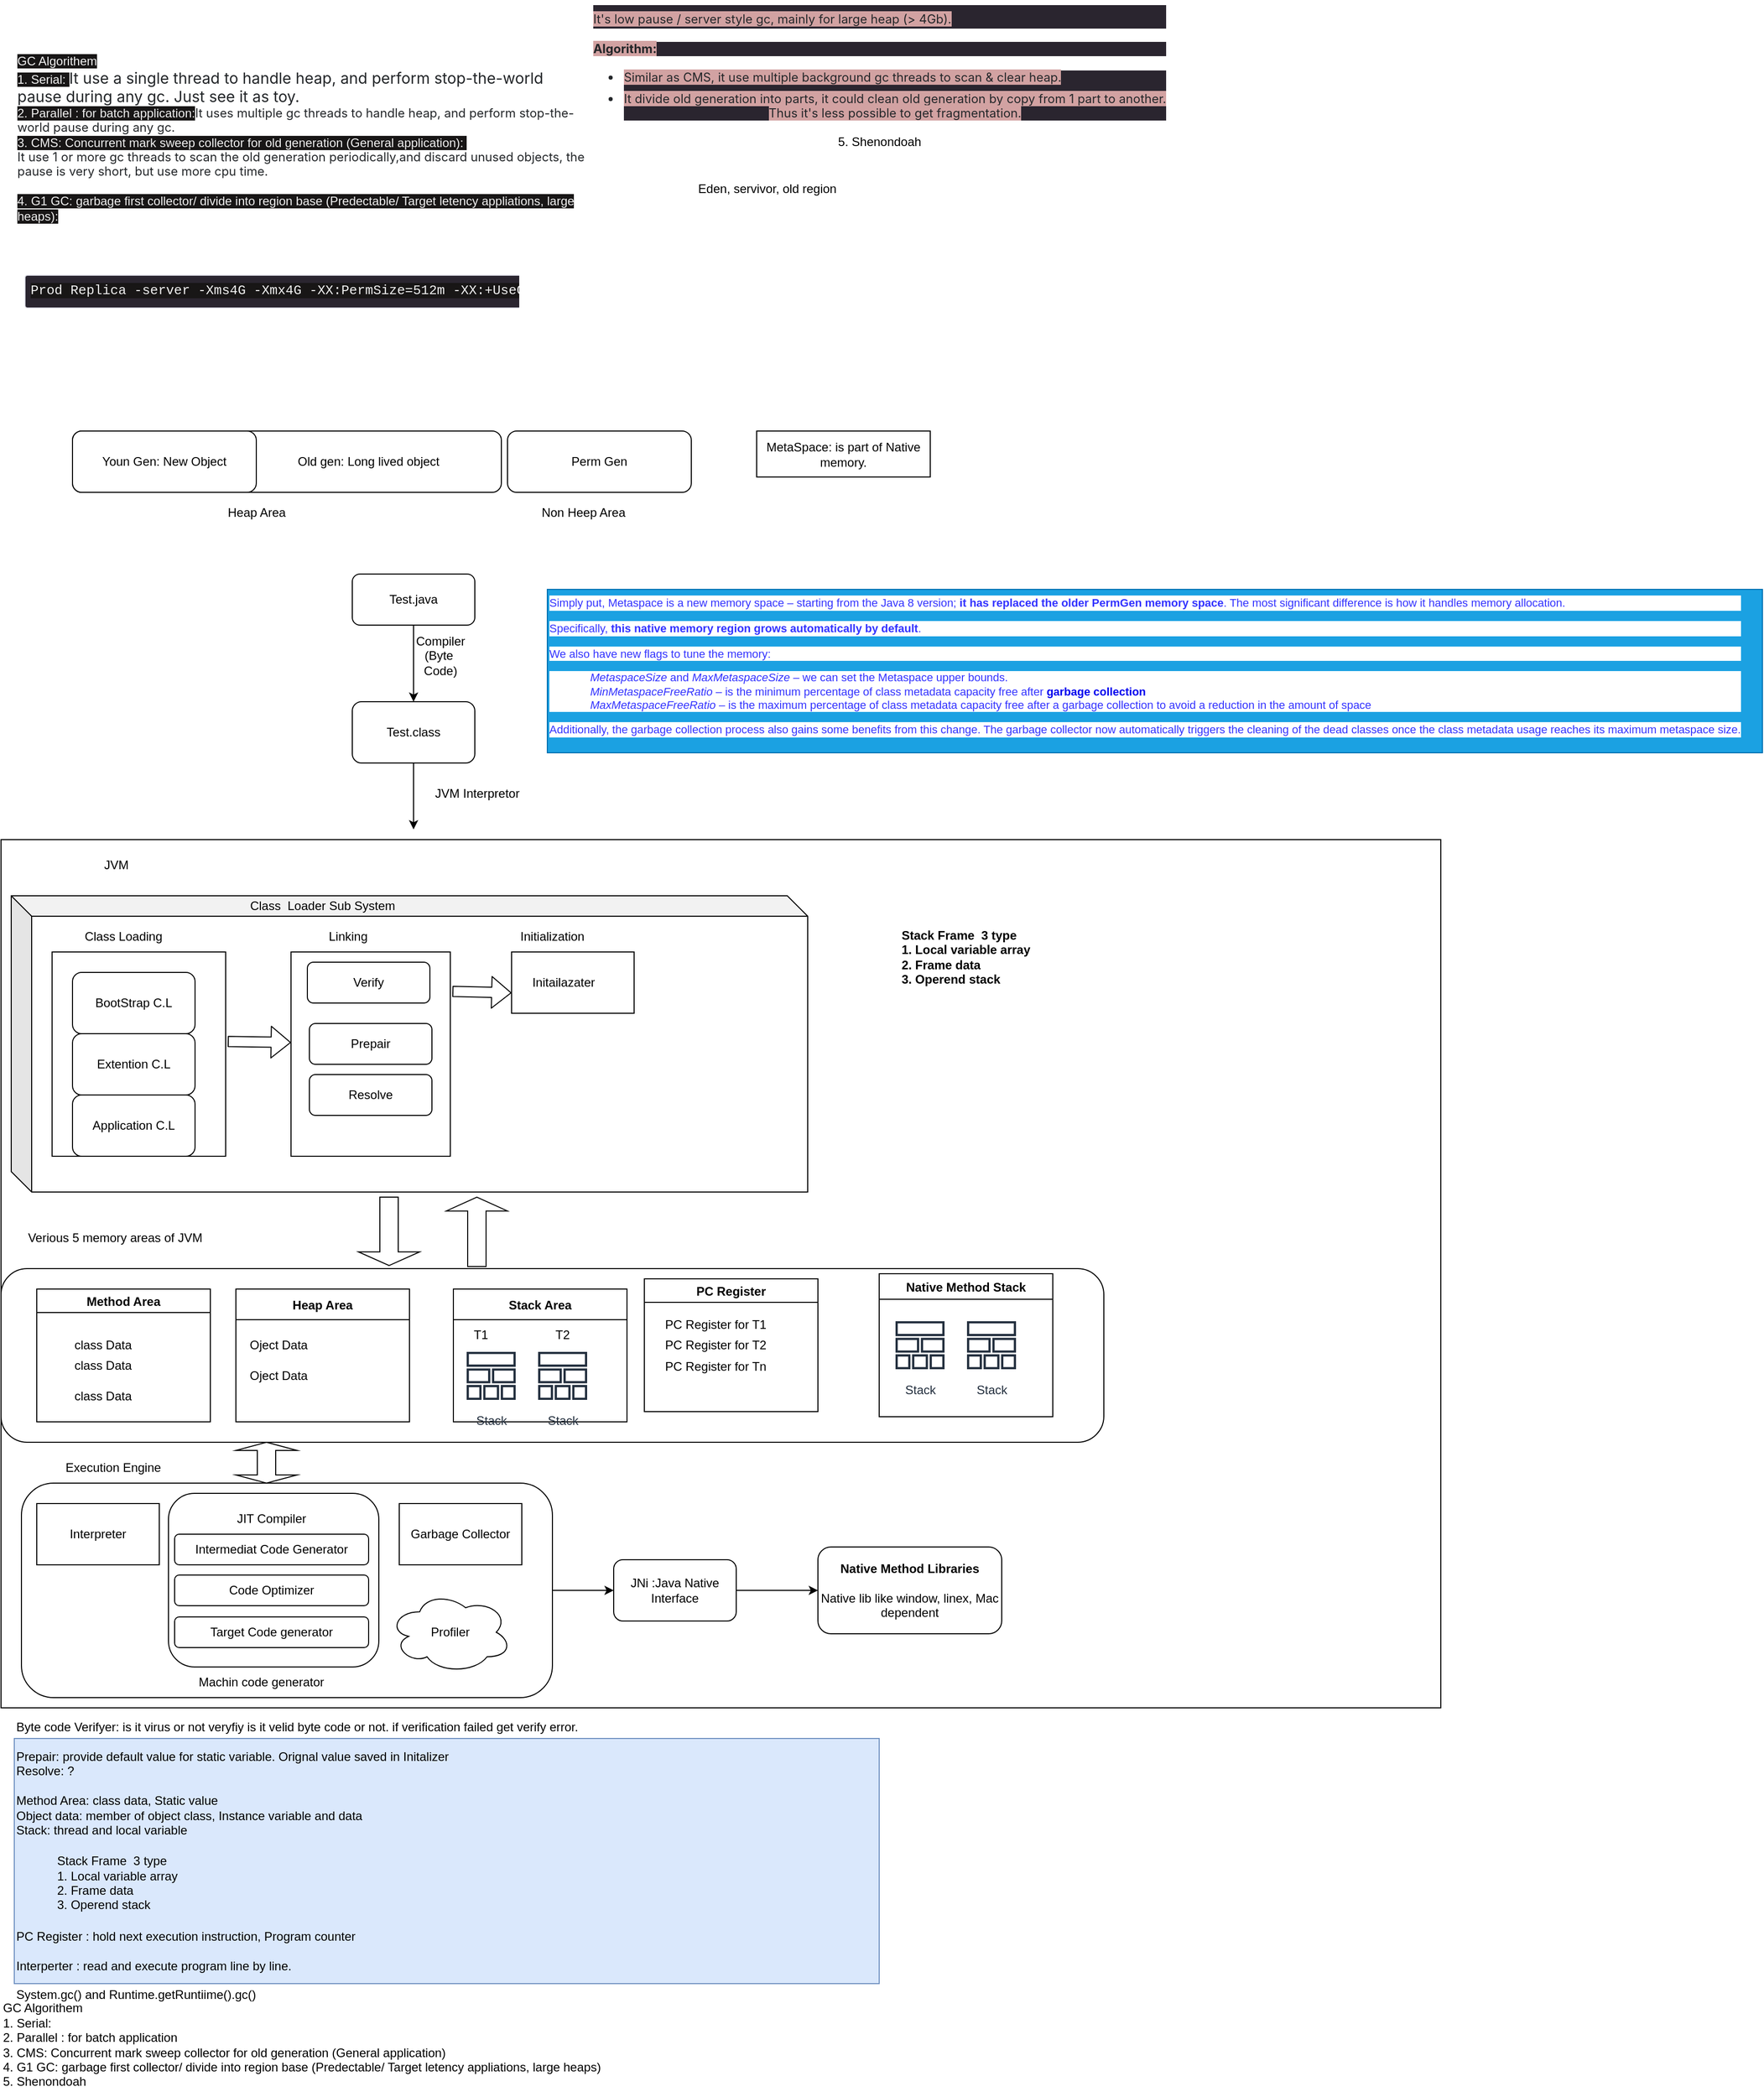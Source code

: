 <mxfile version="21.6.8" type="github" pages="2">
  <diagram id="Mb8TEoon7ktnDwIV0cq3" name="JVM">
    <mxGraphModel dx="1026" dy="1824" grid="1" gridSize="10" guides="1" tooltips="1" connect="1" arrows="1" fold="1" page="1" pageScale="1" pageWidth="827" pageHeight="1169" math="0" shadow="0">
      <root>
        <mxCell id="0" />
        <mxCell id="1" parent="0" />
        <mxCell id="3" value="" style="shape=cube;whiteSpace=wrap;html=1;boundedLbl=1;backgroundOutline=1;darkOpacity=0.05;darkOpacity2=0.1;" parent="1" vertex="1">
          <mxGeometry x="20" y="245" width="780" height="290" as="geometry" />
        </mxCell>
        <mxCell id="4" value="" style="rounded=0;whiteSpace=wrap;html=1;" parent="1" vertex="1">
          <mxGeometry x="60" y="300" width="170" height="200" as="geometry" />
        </mxCell>
        <mxCell id="5" value="BootStrap C.L" style="rounded=1;whiteSpace=wrap;html=1;" parent="1" vertex="1">
          <mxGeometry x="80" y="320" width="120" height="60" as="geometry" />
        </mxCell>
        <mxCell id="6" value="Extention C.L" style="rounded=1;whiteSpace=wrap;html=1;" parent="1" vertex="1">
          <mxGeometry x="80" y="380" width="120" height="60" as="geometry" />
        </mxCell>
        <mxCell id="7" value="Application C.L" style="rounded=1;whiteSpace=wrap;html=1;" parent="1" vertex="1">
          <mxGeometry x="80" y="440" width="120" height="60" as="geometry" />
        </mxCell>
        <mxCell id="8" value="Class Loading" style="text;html=1;strokeColor=none;fillColor=none;align=center;verticalAlign=middle;whiteSpace=wrap;rounded=0;" parent="1" vertex="1">
          <mxGeometry x="70" y="270" width="120" height="30" as="geometry" />
        </mxCell>
        <mxCell id="9" value="Class&amp;nbsp; Loader Sub System" style="text;html=1;strokeColor=none;fillColor=none;align=center;verticalAlign=middle;whiteSpace=wrap;rounded=0;" parent="1" vertex="1">
          <mxGeometry x="190" y="240" width="270" height="30" as="geometry" />
        </mxCell>
        <mxCell id="10" value="" style="rounded=0;whiteSpace=wrap;html=1;" parent="1" vertex="1">
          <mxGeometry x="294" y="300" width="156" height="200" as="geometry" />
        </mxCell>
        <mxCell id="11" value="Linking" style="text;html=1;strokeColor=none;fillColor=none;align=center;verticalAlign=middle;whiteSpace=wrap;rounded=0;" parent="1" vertex="1">
          <mxGeometry x="320" y="270" width="60" height="30" as="geometry" />
        </mxCell>
        <mxCell id="14" value="Verify" style="rounded=1;whiteSpace=wrap;html=1;" parent="1" vertex="1">
          <mxGeometry x="310" y="310" width="120" height="40" as="geometry" />
        </mxCell>
        <mxCell id="15" value="Prepair" style="rounded=1;whiteSpace=wrap;html=1;" parent="1" vertex="1">
          <mxGeometry x="312" y="370" width="120" height="40" as="geometry" />
        </mxCell>
        <mxCell id="16" value="Resolve" style="rounded=1;whiteSpace=wrap;html=1;" parent="1" vertex="1">
          <mxGeometry x="312" y="420" width="120" height="40" as="geometry" />
        </mxCell>
        <mxCell id="17" value="" style="rounded=0;whiteSpace=wrap;html=1;" parent="1" vertex="1">
          <mxGeometry x="510" y="300" width="120" height="60" as="geometry" />
        </mxCell>
        <mxCell id="18" value="Initialization" style="text;html=1;strokeColor=none;fillColor=none;align=center;verticalAlign=middle;whiteSpace=wrap;rounded=0;" parent="1" vertex="1">
          <mxGeometry x="520" y="270" width="60" height="30" as="geometry" />
        </mxCell>
        <mxCell id="19" value="" style="shape=flexArrow;endArrow=classic;html=1;exitX=1.012;exitY=0.438;exitDx=0;exitDy=0;exitPerimeter=0;entryX=0;entryY=0.443;entryDx=0;entryDy=0;entryPerimeter=0;" parent="1" source="4" target="10" edge="1">
          <mxGeometry width="50" height="50" relative="1" as="geometry">
            <mxPoint x="240" y="390" as="sourcePoint" />
            <mxPoint x="290" y="340" as="targetPoint" />
          </mxGeometry>
        </mxCell>
        <mxCell id="20" value="" style="shape=flexArrow;endArrow=classic;html=1;exitX=1.012;exitY=0.438;exitDx=0;exitDy=0;exitPerimeter=0;" parent="1" edge="1">
          <mxGeometry width="50" height="50" relative="1" as="geometry">
            <mxPoint x="452.04" y="338.6" as="sourcePoint" />
            <mxPoint x="510" y="340" as="targetPoint" />
          </mxGeometry>
        </mxCell>
        <mxCell id="21" value="" style="rounded=1;whiteSpace=wrap;html=1;" parent="1" vertex="1">
          <mxGeometry x="10" y="610" width="1080" height="170" as="geometry" />
        </mxCell>
        <mxCell id="23" value="Verious 5 memory areas of JVM&amp;nbsp;" style="text;html=1;align=center;verticalAlign=middle;resizable=0;points=[];autosize=1;strokeColor=none;fillColor=none;" parent="1" vertex="1">
          <mxGeometry x="23" y="565" width="200" height="30" as="geometry" />
        </mxCell>
        <mxCell id="50" value="Method Area" style="swimlane;" parent="1" vertex="1">
          <mxGeometry x="45" y="630" width="170" height="130" as="geometry" />
        </mxCell>
        <mxCell id="53" value="Heap Area" style="swimlane;startSize=30;" parent="1" vertex="1">
          <mxGeometry x="240" y="630" width="170" height="130" as="geometry" />
        </mxCell>
        <mxCell id="54" value="Stack Area" style="swimlane;startSize=30;" parent="1" vertex="1">
          <mxGeometry x="453" y="630" width="170" height="130" as="geometry" />
        </mxCell>
        <mxCell id="55" value="PC Register" style="swimlane;" parent="1" vertex="1">
          <mxGeometry x="640" y="620" width="170" height="130" as="geometry" />
        </mxCell>
        <mxCell id="56" value="Native Method Stack" style="swimlane;startSize=25;" parent="1" vertex="1">
          <mxGeometry x="870" y="615" width="170" height="140" as="geometry" />
        </mxCell>
        <mxCell id="58" value="" style="shape=singleArrow;direction=south;whiteSpace=wrap;html=1;" parent="1" vertex="1">
          <mxGeometry x="360" y="540" width="60" height="67" as="geometry" />
        </mxCell>
        <mxCell id="59" value="" style="shape=singleArrow;direction=north;whiteSpace=wrap;html=1;" parent="1" vertex="1">
          <mxGeometry x="446" y="540" width="60" height="68" as="geometry" />
        </mxCell>
        <mxCell id="61" value="class Data" style="text;html=1;strokeColor=none;fillColor=none;align=center;verticalAlign=middle;whiteSpace=wrap;rounded=0;" parent="1" vertex="1">
          <mxGeometry x="60" y="670" width="100" height="30" as="geometry" />
        </mxCell>
        <mxCell id="62" value="class Data" style="text;html=1;strokeColor=none;fillColor=none;align=center;verticalAlign=middle;whiteSpace=wrap;rounded=0;" parent="1" vertex="1">
          <mxGeometry x="60" y="690" width="100" height="30" as="geometry" />
        </mxCell>
        <mxCell id="63" value="class Data" style="text;html=1;strokeColor=none;fillColor=none;align=center;verticalAlign=middle;whiteSpace=wrap;rounded=0;" parent="1" vertex="1">
          <mxGeometry x="60" y="720" width="100" height="30" as="geometry" />
        </mxCell>
        <mxCell id="64" value="Oject Data&lt;span style=&quot;color: rgba(0, 0, 0, 0); font-family: monospace; font-size: 0px; text-align: start;&quot;&gt;%3CmxGraphModel%3E%3Croot%3E%3CmxCell%20id%3D%220%22%2F%3E%3CmxCell%20id%3D%221%22%20parent%3D%220%22%2F%3E%3CmxCell%20id%3D%222%22%20value%3D%22class%20Data%22%20style%3D%22text%3Bhtml%3D1%3BstrokeColor%3Dnone%3BfillColor%3Dnone%3Balign%3Dcenter%3BverticalAlign%3Dmiddle%3BwhiteSpace%3Dwrap%3Brounded%3D0%3B%22%20vertex%3D%221%22%20parent%3D%221%22%3E%3CmxGeometry%20x%3D%2260%22%20y%3D%22670%22%20width%3D%22100%22%20height%3D%2230%22%20as%3D%22geometry%22%2F%3E%3C%2FmxCell%3E%3C%2Froot%3E%3C%2FmxGraphModel%3E&lt;/span&gt;" style="text;html=1;strokeColor=none;fillColor=none;align=center;verticalAlign=middle;whiteSpace=wrap;rounded=0;" parent="1" vertex="1">
          <mxGeometry x="252" y="670" width="60" height="30" as="geometry" />
        </mxCell>
        <mxCell id="65" value="Oject Data&lt;span style=&quot;color: rgba(0, 0, 0, 0); font-family: monospace; font-size: 0px; text-align: start;&quot;&gt;%3CmxGraphModel%3E%3Croot%3E%3CmxCell%20id%3D%220%22%2F%3E%3CmxCell%20id%3D%221%22%20parent%3D%220%22%2F%3E%3CmxCell%20id%3D%222%22%20value%3D%22class%20Data%22%20style%3D%22text%3Bhtml%3D1%3BstrokeColor%3Dnone%3BfillColor%3Dnone%3Balign%3Dcenter%3BverticalAlign%3Dmiddle%3BwhiteSpace%3Dwrap%3Brounded%3D0%3B%22%20vertex%3D%221%22%20parent%3D%221%22%3E%3CmxGeometry%20x%3D%2260%22%20y%3D%22670%22%20width%3D%22100%22%20height%3D%2230%22%20as%3D%22geometry%22%2F%3E%3C%2FmxCell%3E%3C%2Froot%3E%3C%2FmxGraphModel%3E&lt;/span&gt;" style="text;html=1;strokeColor=none;fillColor=none;align=center;verticalAlign=middle;whiteSpace=wrap;rounded=0;" parent="1" vertex="1">
          <mxGeometry x="252" y="700" width="60" height="30" as="geometry" />
        </mxCell>
        <mxCell id="66" value="Stack" style="sketch=0;outlineConnect=0;fontColor=#232F3E;gradientColor=none;strokeColor=#232F3E;fillColor=#ffffff;dashed=0;verticalLabelPosition=bottom;verticalAlign=top;align=center;html=1;fontSize=12;fontStyle=0;aspect=fixed;shape=mxgraph.aws4.resourceIcon;resIcon=mxgraph.aws4.stack;" parent="1" vertex="1">
          <mxGeometry x="460" y="685" width="60" height="60" as="geometry" />
        </mxCell>
        <mxCell id="67" value="Stack" style="sketch=0;outlineConnect=0;fontColor=#232F3E;gradientColor=none;strokeColor=#232F3E;fillColor=#ffffff;dashed=0;verticalLabelPosition=bottom;verticalAlign=top;align=center;html=1;fontSize=12;fontStyle=0;aspect=fixed;shape=mxgraph.aws4.resourceIcon;resIcon=mxgraph.aws4.stack;" parent="1" vertex="1">
          <mxGeometry x="530" y="685" width="60" height="60" as="geometry" />
        </mxCell>
        <mxCell id="68" value="T1&lt;span style=&quot;color: rgba(0, 0, 0, 0); font-family: monospace; font-size: 0px; text-align: start;&quot;&gt;%3CmxGraphModel%3E%3Croot%3E%3CmxCell%20id%3D%220%22%2F%3E%3CmxCell%20id%3D%221%22%20parent%3D%220%22%2F%3E%3CmxCell%20id%3D%222%22%20value%3D%22Stack%22%20style%3D%22sketch%3D0%3BoutlineConnect%3D0%3BfontColor%3D%23232F3E%3BgradientColor%3Dnone%3BstrokeColor%3D%23232F3E%3BfillColor%3D%23ffffff%3Bdashed%3D0%3BverticalLabelPosition%3Dbottom%3BverticalAlign%3Dtop%3Balign%3Dcenter%3Bhtml%3D1%3BfontSize%3D12%3BfontStyle%3D0%3Baspect%3Dfixed%3Bshape%3Dmxgraph.aws4.resourceIcon%3BresIcon%3Dmxgraph.aws4.stack%3B%22%20vertex%3D%221%22%20parent%3D%221%22%3E%3CmxGeometry%20x%3D%22460%22%20y%3D%22685%22%20width%3D%2260%22%20height%3D%2260%22%20as%3D%22geometry%22%2F%3E%3C%2FmxCell%3E%3C%2Froot%3E%3C%2FmxGraphModel%3E&lt;/span&gt;" style="text;html=1;strokeColor=none;fillColor=none;align=center;verticalAlign=middle;whiteSpace=wrap;rounded=0;" parent="1" vertex="1">
          <mxGeometry x="450" y="660" width="60" height="30" as="geometry" />
        </mxCell>
        <mxCell id="69" value="T2" style="text;html=1;strokeColor=none;fillColor=none;align=center;verticalAlign=middle;whiteSpace=wrap;rounded=0;" parent="1" vertex="1">
          <mxGeometry x="530" y="660" width="60" height="30" as="geometry" />
        </mxCell>
        <mxCell id="70" value="PC Register for T1" style="text;html=1;strokeColor=none;fillColor=none;align=center;verticalAlign=middle;whiteSpace=wrap;rounded=0;" parent="1" vertex="1">
          <mxGeometry x="650" y="650" width="120" height="30" as="geometry" />
        </mxCell>
        <mxCell id="71" value="PC Register for T2" style="text;html=1;strokeColor=none;fillColor=none;align=center;verticalAlign=middle;whiteSpace=wrap;rounded=0;" parent="1" vertex="1">
          <mxGeometry x="650" y="670" width="120" height="30" as="geometry" />
        </mxCell>
        <mxCell id="72" value="PC Register for Tn" style="text;html=1;strokeColor=none;fillColor=none;align=center;verticalAlign=middle;whiteSpace=wrap;rounded=0;" parent="1" vertex="1">
          <mxGeometry x="650" y="690" width="120" height="32" as="geometry" />
        </mxCell>
        <mxCell id="73" value="Stack" style="sketch=0;outlineConnect=0;fontColor=#232F3E;gradientColor=none;strokeColor=#232F3E;fillColor=#ffffff;dashed=0;verticalLabelPosition=bottom;verticalAlign=top;align=center;html=1;fontSize=12;fontStyle=0;aspect=fixed;shape=mxgraph.aws4.resourceIcon;resIcon=mxgraph.aws4.stack;" parent="1" vertex="1">
          <mxGeometry x="880" y="655" width="60" height="60" as="geometry" />
        </mxCell>
        <mxCell id="74" value="Stack" style="sketch=0;outlineConnect=0;fontColor=#232F3E;gradientColor=none;strokeColor=#232F3E;fillColor=#ffffff;dashed=0;verticalLabelPosition=bottom;verticalAlign=top;align=center;html=1;fontSize=12;fontStyle=0;aspect=fixed;shape=mxgraph.aws4.resourceIcon;resIcon=mxgraph.aws4.stack;" parent="1" vertex="1">
          <mxGeometry x="950" y="655" width="60" height="60" as="geometry" />
        </mxCell>
        <mxCell id="76" value="" style="rounded=0;whiteSpace=wrap;html=1;fillColor=none;" parent="1" vertex="1">
          <mxGeometry x="10" y="190" width="1410" height="850" as="geometry" />
        </mxCell>
        <mxCell id="77" value="JVM" style="text;html=1;strokeColor=none;fillColor=none;align=center;verticalAlign=middle;whiteSpace=wrap;rounded=0;" parent="1" vertex="1">
          <mxGeometry x="93" y="200" width="60" height="30" as="geometry" />
        </mxCell>
        <mxCell id="80" value="" style="edgeStyle=none;html=1;" parent="1" source="78" target="79" edge="1">
          <mxGeometry relative="1" as="geometry" />
        </mxCell>
        <mxCell id="78" value="Test.java" style="rounded=1;whiteSpace=wrap;html=1;fillColor=none;" parent="1" vertex="1">
          <mxGeometry x="354" y="-70" width="120" height="50" as="geometry" />
        </mxCell>
        <mxCell id="81" style="edgeStyle=none;html=1;" parent="1" source="79" edge="1">
          <mxGeometry relative="1" as="geometry">
            <mxPoint x="414" y="180" as="targetPoint" />
          </mxGeometry>
        </mxCell>
        <mxCell id="79" value="Test.class" style="whiteSpace=wrap;html=1;fillColor=none;rounded=1;" parent="1" vertex="1">
          <mxGeometry x="354" y="55" width="120" height="60" as="geometry" />
        </mxCell>
        <mxCell id="82" value="JVM Interpretor" style="text;html=1;align=center;verticalAlign=middle;resizable=0;points=[];autosize=1;strokeColor=none;fillColor=none;" parent="1" vertex="1">
          <mxGeometry x="421" y="130" width="110" height="30" as="geometry" />
        </mxCell>
        <mxCell id="84" value="Compiler&lt;br&gt;(Byte&amp;nbsp;&lt;br&gt;Code)" style="text;html=1;align=center;verticalAlign=middle;resizable=0;points=[];autosize=1;strokeColor=none;fillColor=none;" parent="1" vertex="1">
          <mxGeometry x="405" y="-20" width="70" height="60" as="geometry" />
        </mxCell>
        <mxCell id="95" value="" style="edgeStyle=none;html=1;" parent="1" source="85" target="94" edge="1">
          <mxGeometry relative="1" as="geometry" />
        </mxCell>
        <mxCell id="85" value="" style="rounded=1;whiteSpace=wrap;html=1;fillColor=none;" parent="1" vertex="1">
          <mxGeometry x="30" y="820" width="520" height="210" as="geometry" />
        </mxCell>
        <mxCell id="86" value="Execution Engine" style="text;html=1;strokeColor=none;fillColor=none;align=center;verticalAlign=middle;whiteSpace=wrap;rounded=0;" parent="1" vertex="1">
          <mxGeometry x="50" y="790" width="140" height="30" as="geometry" />
        </mxCell>
        <mxCell id="87" value="Interpreter" style="rounded=0;whiteSpace=wrap;html=1;fillColor=default;" parent="1" vertex="1">
          <mxGeometry x="45" y="840" width="120" height="60" as="geometry" />
        </mxCell>
        <mxCell id="88" value="" style="rounded=1;whiteSpace=wrap;html=1;fillColor=default;" parent="1" vertex="1">
          <mxGeometry x="174" y="830" width="206" height="170" as="geometry" />
        </mxCell>
        <mxCell id="89" value="JIT Compiler" style="text;html=1;strokeColor=none;fillColor=none;align=center;verticalAlign=middle;whiteSpace=wrap;rounded=0;" parent="1" vertex="1">
          <mxGeometry x="200" y="840" width="150" height="30" as="geometry" />
        </mxCell>
        <mxCell id="90" value="Intermediat Code Generator" style="rounded=1;whiteSpace=wrap;html=1;fillColor=default;" parent="1" vertex="1">
          <mxGeometry x="180" y="870" width="190" height="30" as="geometry" />
        </mxCell>
        <mxCell id="91" value="Code Optimizer&lt;span style=&quot;color: rgba(0, 0, 0, 0); font-family: monospace; font-size: 0px; text-align: start;&quot;&gt;%3CmxGraphModel%3E%3Croot%3E%3CmxCell%20id%3D%220%22%2F%3E%3CmxCell%20id%3D%221%22%20parent%3D%220%22%2F%3E%3CmxCell%20id%3D%222%22%20value%3D%22Intermediat%20Code%20Generator%22%20style%3D%22rounded%3D1%3BwhiteSpace%3Dwrap%3Bhtml%3D1%3BfillColor%3Ddefault%3B%22%20vertex%3D%221%22%20parent%3D%221%22%3E%3CmxGeometry%20x%3D%22180%22%20y%3D%22870%22%20width%3D%22190%22%20height%3D%2230%22%20as%3D%22geometry%22%2F%3E%3C%2FmxCell%3E%3C%2Froot%3E%3C%2FmxGraphModel%3E&lt;/span&gt;" style="rounded=1;whiteSpace=wrap;html=1;fillColor=default;" parent="1" vertex="1">
          <mxGeometry x="180" y="910" width="190" height="30" as="geometry" />
        </mxCell>
        <mxCell id="92" value="Target Code generator" style="rounded=1;whiteSpace=wrap;html=1;fillColor=default;" parent="1" vertex="1">
          <mxGeometry x="180" y="951" width="190" height="30" as="geometry" />
        </mxCell>
        <mxCell id="93" value="Garbage Collector" style="rounded=0;whiteSpace=wrap;html=1;fillColor=default;" parent="1" vertex="1">
          <mxGeometry x="400" y="840" width="120" height="60" as="geometry" />
        </mxCell>
        <mxCell id="97" value="" style="edgeStyle=none;html=1;" parent="1" source="94" target="96" edge="1">
          <mxGeometry relative="1" as="geometry" />
        </mxCell>
        <mxCell id="94" value="JNi :Java Native Interface" style="whiteSpace=wrap;html=1;fillColor=none;rounded=1;" parent="1" vertex="1">
          <mxGeometry x="610" y="895" width="120" height="60" as="geometry" />
        </mxCell>
        <mxCell id="96" value="&lt;b&gt;Native Method Libraries&lt;br&gt;&lt;/b&gt;&lt;br&gt;Native lib like window, linex, Mac dependent" style="whiteSpace=wrap;html=1;fillColor=none;rounded=1;" parent="1" vertex="1">
          <mxGeometry x="810" y="882.5" width="180" height="85" as="geometry" />
        </mxCell>
        <mxCell id="99" value="" style="shape=doubleArrow;direction=south;whiteSpace=wrap;html=1;fillColor=default;" parent="1" vertex="1">
          <mxGeometry x="240" y="780" width="60" height="40" as="geometry" />
        </mxCell>
        <mxCell id="101" value="&lt;h4 style=&quot;text-align: left;&quot;&gt;&lt;span style=&quot;background-color: initial;&quot;&gt;Stack Frame&amp;nbsp; 3 type&lt;br&gt;&lt;/span&gt;&lt;span style=&quot;background-color: initial;&quot;&gt;1. Local variable array&lt;br&gt;&lt;/span&gt;&lt;span style=&quot;background-color: initial;&quot;&gt;2. Frame data&lt;br&gt;&lt;/span&gt;&lt;span style=&quot;background-color: initial;&quot;&gt;3. Operend stack&lt;/span&gt;&lt;/h4&gt;" style="text;html=1;strokeColor=none;fillColor=none;align=center;verticalAlign=middle;whiteSpace=wrap;rounded=0;" parent="1" vertex="1">
          <mxGeometry x="870" y="290" width="170" height="30" as="geometry" />
        </mxCell>
        <mxCell id="102" value="Machin code generator" style="text;html=1;strokeColor=none;fillColor=none;align=center;verticalAlign=middle;whiteSpace=wrap;rounded=0;" parent="1" vertex="1">
          <mxGeometry x="160" y="1000" width="210" height="30" as="geometry" />
        </mxCell>
        <mxCell id="104" value="Byte code Verifyer: is it virus or not veryfiy is it velid byte code or not. if verification failed get verify error.&lt;br&gt;&amp;nbsp;&lt;br&gt;Prepair: provide default value for static variable. Orignal value saved in Initalizer&lt;br&gt;Resolve: ?&lt;br&gt;&lt;br&gt;Method Area: class data, Static value&lt;br&gt;Object data: member of object class, Instance variable and data&lt;br&gt;Stack: thread and local variable&lt;br&gt;&lt;span style=&quot;&quot;&gt;&#x9;&lt;/span&gt;&lt;blockquote style=&quot;margin: 0 0 0 40px; border: none; padding: 0px;&quot;&gt;&lt;h4 style=&quot;border-color: var(--border-color);&quot;&gt;&lt;span style=&quot;font-weight: normal;&quot;&gt;Stack Frame&amp;nbsp; 3 type&lt;br&gt;1. Local variable array&lt;br&gt;2. Frame data&lt;br&gt;3. Operend stack&lt;/span&gt;&lt;br&gt;&lt;/h4&gt;&lt;/blockquote&gt;PC Register : hold next execution instruction, Program counter&lt;br&gt;&lt;br&gt;Interperter : read and execute program line by line.&lt;br&gt;&lt;br&gt;System.gc() and Runtime.getRuntiime().gc()" style="text;html=1;strokeColor=#6c8ebf;fillColor=#dae8fc;align=left;verticalAlign=middle;whiteSpace=wrap;rounded=0;" parent="1" vertex="1">
          <mxGeometry x="23" y="1070" width="847" height="240" as="geometry" />
        </mxCell>
        <mxCell id="105" value="Initailazater" style="text;html=1;strokeColor=none;fillColor=none;align=center;verticalAlign=middle;whiteSpace=wrap;rounded=0;" parent="1" vertex="1">
          <mxGeometry x="531" y="315" width="60" height="30" as="geometry" />
        </mxCell>
        <mxCell id="106" value="Profiler" style="ellipse;shape=cloud;whiteSpace=wrap;html=1;" parent="1" vertex="1">
          <mxGeometry x="390" y="926" width="120" height="80" as="geometry" />
        </mxCell>
        <mxCell id="107" value="&lt;span style=&quot;white-space: pre;&quot;&gt;&#x9;&lt;/span&gt;&lt;span style=&quot;white-space: pre;&quot;&gt;&#x9;&lt;/span&gt;&lt;span style=&quot;white-space: pre;&quot;&gt;&#x9;&lt;/span&gt;&lt;span style=&quot;white-space: pre;&quot;&gt;&#x9;&lt;/span&gt;&lt;span style=&quot;white-space: pre;&quot;&gt;&#x9;&lt;/span&gt;&lt;span style=&quot;white-space: pre;&quot;&gt;&#x9;&lt;/span&gt;Old gen: Long lived object" style="rounded=1;whiteSpace=wrap;html=1;" parent="1" vertex="1">
          <mxGeometry x="80" y="-210" width="420" height="60" as="geometry" />
        </mxCell>
        <mxCell id="108" value="Youn Gen: New Object" style="rounded=1;whiteSpace=wrap;html=1;" parent="1" vertex="1">
          <mxGeometry x="80" y="-210" width="180" height="60" as="geometry" />
        </mxCell>
        <mxCell id="109" value="Perm Gen" style="rounded=1;whiteSpace=wrap;html=1;" parent="1" vertex="1">
          <mxGeometry x="506" y="-210" width="180" height="60" as="geometry" />
        </mxCell>
        <mxCell id="110" value="Heap Area" style="text;html=1;align=center;verticalAlign=middle;resizable=0;points=[];autosize=1;strokeColor=none;fillColor=none;" parent="1" vertex="1">
          <mxGeometry x="220" y="-145" width="80" height="30" as="geometry" />
        </mxCell>
        <mxCell id="111" value="Non Heep Area" style="text;html=1;align=center;verticalAlign=middle;resizable=0;points=[];autosize=1;strokeColor=none;fillColor=none;" parent="1" vertex="1">
          <mxGeometry x="525" y="-145" width="110" height="30" as="geometry" />
        </mxCell>
        <mxCell id="112" value="MetaSpace: is part of Native memory." style="rounded=0;whiteSpace=wrap;html=1;" parent="1" vertex="1">
          <mxGeometry x="750" y="-210" width="170" height="45" as="geometry" />
        </mxCell>
        <mxCell id="eFVf8pxg18ztnckATkbE-113" value="GC Algorithem&lt;br&gt;1. Serial:&amp;nbsp;&lt;br&gt;2. Parallel : for batch application&lt;br&gt;3. CMS: Concurrent mark sweep collector for old generation (General application)&lt;br&gt;4. G1 GC: garbage first collector/ divide into region base (Predectable/ Target letency appliations, large heaps)&lt;br&gt;5. Shenondoah" style="text;html=1;align=left;verticalAlign=middle;resizable=0;points=[];autosize=1;strokeColor=none;fillColor=none;" parent="1" vertex="1">
          <mxGeometry x="10" y="1320" width="610" height="100" as="geometry" />
        </mxCell>
        <mxCell id="xn8CP_pBLPCYdcOmx5U--113" value="&lt;br style=&quot;border-color: rgb(0, 0, 0); color: rgb(240, 240, 240); font-family: Helvetica; font-size: 12px; font-style: normal; font-variant-ligatures: normal; font-variant-caps: normal; font-weight: 400; letter-spacing: normal; orphans: 2; text-align: left; text-indent: 0px; text-transform: none; widows: 2; word-spacing: 0px; -webkit-text-stroke-width: 0px; text-decoration-thickness: initial; text-decoration-style: initial; text-decoration-color: initial;&quot;&gt;&lt;span style=&quot;color: rgb(240, 240, 240); font-family: Helvetica; font-size: 12px; font-style: normal; font-variant-ligatures: normal; font-variant-caps: normal; font-weight: 400; letter-spacing: normal; orphans: 2; text-align: left; text-indent: 0px; text-transform: none; widows: 2; word-spacing: 0px; -webkit-text-stroke-width: 0px; background-color: rgb(24, 22, 22); text-decoration-thickness: initial; text-decoration-style: initial; text-decoration-color: initial; float: none; display: inline !important;&quot;&gt;GC Algorithem&lt;/span&gt;&lt;br style=&quot;border-color: rgb(0, 0, 0); color: rgb(240, 240, 240); font-family: Helvetica; font-size: 12px; font-style: normal; font-variant-ligatures: normal; font-variant-caps: normal; font-weight: 400; letter-spacing: normal; orphans: 2; text-align: left; text-indent: 0px; text-transform: none; widows: 2; word-spacing: 0px; -webkit-text-stroke-width: 0px; text-decoration-thickness: initial; text-decoration-style: initial; text-decoration-color: initial;&quot;&gt;&lt;span style=&quot;color: rgb(240, 240, 240); font-family: Helvetica; font-size: 12px; font-style: normal; font-variant-ligatures: normal; font-variant-caps: normal; font-weight: 400; letter-spacing: normal; orphans: 2; text-align: left; text-indent: 0px; text-transform: none; widows: 2; word-spacing: 0px; -webkit-text-stroke-width: 0px; background-color: rgb(24, 22, 22); text-decoration-thickness: initial; text-decoration-style: initial; text-decoration-color: initial; float: none; display: inline !important;&quot;&gt;1. Serial:&amp;nbsp;&lt;/span&gt;&lt;span style=&quot;border-color: rgb(0, 0, 0); font-style: normal; font-variant-ligatures: normal; font-variant-caps: normal; font-weight: 400; letter-spacing: normal; orphans: 2; text-align: left; text-indent: 0px; text-transform: none; widows: 2; word-spacing: 0px; -webkit-text-stroke-width: 0px; text-decoration-thickness: initial; text-decoration-style: initial; text-decoration-color: initial; color: rgb(35, 38, 41); font-family: -apple-system, &amp;quot;system-ui&amp;quot;, &amp;quot;Segoe UI Adjusted&amp;quot;, &amp;quot;Segoe UI&amp;quot;, &amp;quot;Liberation Sans&amp;quot;, sans-serif; font-size: 15px;&quot;&gt;It use a single thread to handle heap, and perform stop-the-world pause during any gc. Just see it as toy.&lt;/span&gt;&lt;br style=&quot;border-color: rgb(0, 0, 0); color: rgb(240, 240, 240); font-family: Helvetica; font-size: 12px; font-style: normal; font-variant-ligatures: normal; font-variant-caps: normal; font-weight: 400; letter-spacing: normal; orphans: 2; text-align: left; text-indent: 0px; text-transform: none; widows: 2; word-spacing: 0px; -webkit-text-stroke-width: 0px; text-decoration-thickness: initial; text-decoration-style: initial; text-decoration-color: initial;&quot;&gt;&lt;span style=&quot;color: rgb(240, 240, 240); font-family: Helvetica; font-size: 12px; font-style: normal; font-variant-ligatures: normal; font-variant-caps: normal; font-weight: 400; letter-spacing: normal; orphans: 2; text-align: left; text-indent: 0px; text-transform: none; widows: 2; word-spacing: 0px; -webkit-text-stroke-width: 0px; background-color: rgb(24, 22, 22); text-decoration-thickness: initial; text-decoration-style: initial; text-decoration-color: initial; float: none; display: inline !important;&quot;&gt;2. Parallel : for batch application:&lt;/span&gt;&lt;span style=&quot;border-color: rgb(0, 0, 0); font-size: 12px; font-style: normal; font-variant-ligatures: normal; font-variant-caps: normal; font-weight: 400; letter-spacing: normal; orphans: 2; text-align: left; text-indent: 0px; text-transform: none; widows: 2; word-spacing: 0px; -webkit-text-stroke-width: 0px; text-decoration-thickness: initial; text-decoration-style: initial; text-decoration-color: initial; color: rgb(35, 38, 41); font-family: -apple-system, &amp;quot;system-ui&amp;quot;, &amp;quot;Segoe UI Adjusted&amp;quot;, &amp;quot;Segoe UI&amp;quot;, &amp;quot;Liberation Sans&amp;quot;, sans-serif;&quot;&gt;&lt;font style=&quot;border-color: rgb(0, 0, 0); font-size: 12px;&quot;&gt;It uses multiple gc threads to handle heap, and perform stop-the-world pause during any gc.&lt;/font&gt;&lt;br style=&quot;border-color: rgb(0, 0, 0);&quot;&gt;&lt;/span&gt;&lt;span style=&quot;color: rgb(240, 240, 240); font-family: Helvetica; font-size: 12px; font-style: normal; font-variant-ligatures: normal; font-variant-caps: normal; font-weight: 400; letter-spacing: normal; orphans: 2; text-align: left; text-indent: 0px; text-transform: none; widows: 2; word-spacing: 0px; -webkit-text-stroke-width: 0px; background-color: rgb(24, 22, 22); text-decoration-thickness: initial; text-decoration-style: initial; text-decoration-color: initial; float: none; display: inline !important;&quot;&gt;3. CMS: Concurrent mark sweep collector for old generation (General application):&amp;nbsp;&lt;/span&gt;&lt;br style=&quot;border-color: rgb(0, 0, 0); color: rgb(240, 240, 240); font-family: Helvetica; font-size: 12px; font-style: normal; font-variant-ligatures: normal; font-variant-caps: normal; font-weight: 400; letter-spacing: normal; orphans: 2; text-align: left; text-indent: 0px; text-transform: none; widows: 2; word-spacing: 0px; -webkit-text-stroke-width: 0px; text-decoration-thickness: initial; text-decoration-style: initial; text-decoration-color: initial;&quot;&gt;&lt;span style=&quot;border-color: rgb(0, 0, 0); font-size: 12px; font-style: normal; font-variant-ligatures: normal; font-variant-caps: normal; font-weight: 400; letter-spacing: normal; orphans: 2; text-align: left; text-indent: 0px; text-transform: none; widows: 2; word-spacing: 0px; -webkit-text-stroke-width: 0px; text-decoration-thickness: initial; text-decoration-style: initial; text-decoration-color: initial; color: rgb(35, 38, 41); font-family: -apple-system, &amp;quot;system-ui&amp;quot;, &amp;quot;Segoe UI Adjusted&amp;quot;, &amp;quot;Segoe UI&amp;quot;, &amp;quot;Liberation Sans&amp;quot;, sans-serif;&quot;&gt;It use 1 or more gc threads to scan the old generation periodically,and discard unused objects, the pause is very short, but use more cpu time.&lt;br style=&quot;border-color: rgb(0, 0, 0);&quot;&gt;&lt;/span&gt;&lt;br style=&quot;border-color: rgb(0, 0, 0); color: rgb(240, 240, 240); font-family: Helvetica; font-size: 12px; font-style: normal; font-variant-ligatures: normal; font-variant-caps: normal; font-weight: 400; letter-spacing: normal; orphans: 2; text-align: left; text-indent: 0px; text-transform: none; widows: 2; word-spacing: 0px; -webkit-text-stroke-width: 0px; text-decoration-thickness: initial; text-decoration-style: initial; text-decoration-color: initial;&quot;&gt;&lt;span style=&quot;color: rgb(240, 240, 240); font-family: Helvetica; font-size: 12px; font-style: normal; font-variant-ligatures: normal; font-variant-caps: normal; font-weight: 400; letter-spacing: normal; orphans: 2; text-align: left; text-indent: 0px; text-transform: none; widows: 2; word-spacing: 0px; -webkit-text-stroke-width: 0px; background-color: rgb(24, 22, 22); text-decoration-thickness: initial; text-decoration-style: initial; text-decoration-color: initial; float: none; display: inline !important;&quot;&gt;4. G1 GC: garbage first collector/ divide into region base (Predectable/ Target letency appliations, large heaps):&lt;/span&gt;" style="text;whiteSpace=wrap;html=1;" parent="1" vertex="1">
          <mxGeometry x="24" y="-600" width="560" height="210" as="geometry" />
        </mxCell>
        <mxCell id="xn8CP_pBLPCYdcOmx5U--115" value="&lt;pre dir=&quot;ltr&quot; style=&quot;border: 1px solid rgb(217, 217, 226); color: rgb(240, 240, 240); font-style: normal; font-variant-ligatures: normal; font-variant-caps: normal; font-weight: 400; letter-spacing: normal; orphans: 2; text-align: left; text-indent: 0px; text-transform: none; widows: 2; word-spacing: 0px; -webkit-text-stroke-width: 0px; background-color: rgb(42, 37, 47); text-decoration-thickness: initial; text-decoration-style: initial; text-decoration-color: initial; box-sizing: border-box; font-family: menlo, monaco, &amp;quot;Courier New&amp;quot;, Courier, mono, serif; font-size: 13px; line-height: 1.615; border-radius: 3px; padding: 5px; overflow: auto; margin-top: 0px; margin-bottom: 1em; overflow-wrap: normal !important;&quot;&gt;&lt;span style=&quot;border-color: rgb(0, 0, 0); background-color: rgb(24, 22, 22);&quot;&gt;Prod Replica -server -Xms4G -Xmx4G -XX:PermSize=512m -XX:+UseG1GC -XX:MaxGCPauseMillis=200 -XX:ParallelGCThreads=20 -XX:ConcGCThreads=5 -XX:InitiatingHeapOccupancyPercent=70&lt;/span&gt;&lt;/pre&gt;" style="text;whiteSpace=wrap;html=1;" parent="1" vertex="1">
          <mxGeometry x="31" y="-370" width="639" height="80" as="geometry" />
        </mxCell>
        <mxCell id="xn8CP_pBLPCYdcOmx5U--117" value="&lt;h2 style=&quot;border: 0px; text-align: left; background-color: rgb(42, 37, 47); margin: 0px 0px 0.7em; padding: 0px; font-variant-numeric: inherit; font-variant-east-asian: inherit; font-weight: 400; font-stretch: inherit; line-height: 1.3; font-family: -apple-system, &amp;quot;system-ui&amp;quot;, &amp;quot;Segoe UI Adjusted&amp;quot;, &amp;quot;Segoe UI&amp;quot;, &amp;quot;Liberation Sans&amp;quot;, sans-serif; font-optical-sizing: inherit; font-kerning: inherit; font-feature-settings: inherit; font-variation-settings: inherit; vertical-align: baseline; box-sizing: inherit; --_pr-code-fs: 0.9em; color: rgb(35, 38, 41);&quot;&gt;&lt;font style=&quot;border-color: rgb(0, 0, 0); font-size: 12px; background-color: rgb(210, 162, 162);&quot;&gt;It&#39;s low pause / server style gc, mainly for large heap (&amp;gt; 4Gb).&lt;/font&gt;&lt;/h2&gt;&lt;p style=&quot;border: 0px; text-align: left; background-color: rgb(42, 37, 47); margin: 0px 0px 1.1em; padding: 0px; font-variant-numeric: inherit; font-variant-east-asian: inherit; font-stretch: inherit; line-height: inherit; font-family: -apple-system, &amp;quot;system-ui&amp;quot;, &amp;quot;Segoe UI Adjusted&amp;quot;, &amp;quot;Segoe UI&amp;quot;, &amp;quot;Liberation Sans&amp;quot;, sans-serif; font-optical-sizing: inherit; font-kerning: inherit; font-feature-settings: inherit; font-variation-settings: inherit; vertical-align: baseline; box-sizing: inherit; clear: both; --_pr-img-mb: 0; color: rgb(35, 38, 41);&quot;&gt;&lt;strong style=&quot;border: 0px; margin: 0px; padding: 0px; font-style: inherit; font-variant: inherit; font-stretch: inherit; line-height: inherit; font-family: inherit; font-optical-sizing: inherit; font-kerning: inherit; font-feature-settings: inherit; font-variation-settings: inherit; vertical-align: baseline; box-sizing: inherit;&quot;&gt;&lt;font style=&quot;border-color: rgb(0, 0, 0); background-color: rgb(210, 162, 162);&quot;&gt;Algorithm:&lt;/font&gt;&lt;/strong&gt;&lt;/p&gt;&lt;ul style=&quot;border: 0px; background-color: rgb(42, 37, 47); margin: 0px 0px 1.1em 30px; padding: 0px; font-variant-numeric: inherit; font-variant-east-asian: inherit; font-stretch: inherit; line-height: inherit; font-family: -apple-system, &amp;quot;system-ui&amp;quot;, &amp;quot;Segoe UI Adjusted&amp;quot;, &amp;quot;Segoe UI&amp;quot;, &amp;quot;Liberation Sans&amp;quot;, sans-serif; font-optical-sizing: inherit; font-kerning: inherit; font-feature-settings: inherit; font-variation-settings: inherit; vertical-align: baseline; list-style-position: initial; list-style-image: initial; box-sizing: inherit; color: rgb(35, 38, 41);&quot;&gt;&lt;li style=&quot;text-align: left; padding: 0px; border: 0px; margin: 0px 0px calc(0.55em); font-style: inherit; font-variant: inherit; font-weight: inherit; font-stretch: inherit; line-height: inherit; font-family: inherit; font-optical-sizing: inherit; font-kerning: inherit; font-feature-settings: inherit; font-variation-settings: inherit; vertical-align: baseline; box-sizing: inherit; --_pr-blockquote-mt: calc(1.1em / 2); --_pr-img-mb: 0; overflow-wrap: break-word;&quot;&gt;&lt;font style=&quot;border-color: rgb(0, 0, 0); background-color: rgb(210, 162, 162);&quot;&gt;Similar as CMS, it use multiple background gc threads to scan &amp;amp; clear heap.&lt;/font&gt;&lt;/li&gt;&lt;li style=&quot;padding: 0px; border: 0px; margin: 0px; font-style: inherit; font-variant: inherit; font-weight: inherit; font-stretch: inherit; line-height: inherit; font-family: inherit; font-optical-sizing: inherit; font-kerning: inherit; font-feature-settings: inherit; font-variation-settings: inherit; vertical-align: baseline; box-sizing: inherit; --_pr-blockquote-mt:calc(1.1em / 2); --_pr-img-mb:0; overflow-wrap: break-word;&quot;&gt;&lt;font style=&quot;border-color: rgb(0, 0, 0); background-color: rgb(210, 162, 162);&quot;&gt;It divide old generation into parts, it could clean old generation by copy from 1 part to another.&lt;br style=&quot;border-color: rgb(0, 0, 0); box-sizing: inherit;&quot;&gt;Thus it&#39;s less possible to get fragmentation.&lt;/font&gt;&lt;/li&gt;&lt;/ul&gt;5. Shenondoah" style="text;html=1;align=center;verticalAlign=middle;resizable=0;points=[];autosize=1;strokeColor=none;fillColor=none;" parent="1" vertex="1">
          <mxGeometry x="575" y="-632" width="590" height="150" as="geometry" />
        </mxCell>
        <mxCell id="xn8CP_pBLPCYdcOmx5U--118" value="Eden, servivor, old region" style="text;html=1;align=center;verticalAlign=middle;resizable=0;points=[];autosize=1;strokeColor=none;fillColor=none;" parent="1" vertex="1">
          <mxGeometry x="680" y="-462" width="160" height="30" as="geometry" />
        </mxCell>
        <mxCell id="xn8CP_pBLPCYdcOmx5U--120" value="&lt;p style=&quot;box-sizing: border-box; margin: 0px 0px 10px; line-height: 1.334; font-family: Raleway, sans-serif; background-color: rgb(255, 255, 255); font-size: 11px;&quot;&gt;&lt;font style=&quot;font-size: 11px;&quot; color=&quot;#3333ff&quot;&gt;Simply put, Metaspace is a new memory space – starting from the Java 8 version;&amp;nbsp;&lt;span style=&quot;box-sizing: border-box; font-weight: 700;&quot;&gt;it has replaced the older PermGen memory space&lt;/span&gt;. The most significant difference is how it handles memory allocation.&lt;/font&gt;&lt;/p&gt;&lt;p style=&quot;box-sizing: border-box; margin: 0px 0px 10px; line-height: 1.334; font-family: Raleway, sans-serif; background-color: rgb(255, 255, 255); font-size: 11px;&quot;&gt;&lt;font style=&quot;font-size: 11px;&quot; color=&quot;#3333ff&quot;&gt;Specifically,&amp;nbsp;&lt;span style=&quot;box-sizing: border-box; font-weight: 700;&quot;&gt;this native memory region grows automatically by default&lt;/span&gt;.&lt;/font&gt;&lt;/p&gt;&lt;p style=&quot;box-sizing: border-box; margin: 0px 0px 10px; line-height: 1.334; font-family: Raleway, sans-serif; background-color: rgb(255, 255, 255); font-size: 11px;&quot;&gt;&lt;font style=&quot;font-size: 11px;&quot; color=&quot;#3333ff&quot;&gt;We also have new flags to tune the memory:&lt;/font&gt;&lt;/p&gt;&lt;ul style=&quot;box-sizing: border-box; margin-top: 0px; margin-bottom: 10px; font-family: Raleway, sans-serif; background-color: rgb(255, 255, 255); font-size: 11px;&quot;&gt;&lt;li style=&quot;box-sizing: border-box;&quot;&gt;&lt;font style=&quot;font-size: 11px;&quot; color=&quot;#3333ff&quot;&gt;&lt;em style=&quot;box-sizing: border-box;&quot;&gt;MetaspaceSize&lt;/em&gt;&amp;nbsp;and&amp;nbsp;&lt;em style=&quot;box-sizing: border-box;&quot;&gt;MaxMetaspaceSize –&lt;/em&gt;&amp;nbsp;we can set the Metaspace upper bounds.&lt;/font&gt;&lt;/li&gt;&lt;li style=&quot;box-sizing: border-box;&quot;&gt;&lt;font style=&quot;font-size: 11px;&quot; color=&quot;#3333ff&quot;&gt;&lt;em style=&quot;box-sizing: border-box;&quot;&gt;MinMetaspaceFreeRatio –&amp;nbsp;&lt;/em&gt;is the minimum percentage of class metadata capacity free after&amp;nbsp;&lt;a href=&quot;https://www.baeldung.com/jvm-garbage-collectors&quot; style=&quot;box-sizing: border-box; background-color: transparent; text-decoration-line: none; font-weight: 700;&quot;&gt;garbage collection&lt;/a&gt;&lt;/font&gt;&lt;/li&gt;&lt;li style=&quot;box-sizing: border-box;&quot;&gt;&lt;font style=&quot;font-size: 11px;&quot; color=&quot;#3333ff&quot;&gt;&lt;em style=&quot;box-sizing: border-box;&quot;&gt;MaxMetaspaceFreeRatio&amp;nbsp;&lt;/em&gt;–&amp;nbsp;is the maximum percentage of class metadata capacity free after a garbage collection to avoid a reduction in the amount of space&lt;/font&gt;&lt;/li&gt;&lt;/ul&gt;&lt;p style=&quot;box-sizing: border-box; margin: 0px 0px 10px; line-height: 1.334; font-family: Raleway, sans-serif; background-color: rgb(255, 255, 255); font-size: 11px;&quot;&gt;&lt;font style=&quot;font-size: 11px;&quot; color=&quot;#3333ff&quot;&gt;Additionally, the garbage collection process also gains some benefits from this change. The garbage collector now automatically triggers the cleaning of the dead classes once the class metadata usage reaches its maximum metaspace size.&lt;/font&gt;&lt;/p&gt;" style="text;html=1;align=left;verticalAlign=middle;resizable=0;points=[];autosize=1;fontSize=12;rounded=0;fillColor=#1ba1e2;fontColor=#ffffff;strokeColor=#006EAF;" parent="1" vertex="1">
          <mxGeometry x="545" y="-55" width="1190" height="160" as="geometry" />
        </mxCell>
      </root>
    </mxGraphModel>
  </diagram>
  <diagram id="aByUZ_a7CfPN8cfjuxp0" name="MultiThreadConcept">
    <mxGraphModel dx="849" dy="564" grid="1" gridSize="10" guides="1" tooltips="1" connect="1" arrows="1" fold="1" page="1" pageScale="1" pageWidth="827" pageHeight="1169" math="0" shadow="0">
      <root>
        <mxCell id="0" />
        <mxCell id="1" parent="0" />
        <mxCell id="GlOV8jayZXt8cOI_iB2b-1" value="" style="rounded=0;whiteSpace=wrap;html=1;" vertex="1" parent="1">
          <mxGeometry x="114" y="180" width="600" height="430" as="geometry" />
        </mxCell>
        <mxCell id="GlOV8jayZXt8cOI_iB2b-2" value="T4" style="rounded=0;whiteSpace=wrap;html=1;" vertex="1" parent="1">
          <mxGeometry x="480" y="190" width="160" height="310" as="geometry" />
        </mxCell>
        <mxCell id="GlOV8jayZXt8cOI_iB2b-4" value="T3" style="rounded=0;whiteSpace=wrap;html=1;" vertex="1" parent="1">
          <mxGeometry x="370" y="190" width="110" height="310" as="geometry" />
        </mxCell>
        <mxCell id="GlOV8jayZXt8cOI_iB2b-5" value="T1" style="rounded=0;whiteSpace=wrap;html=1;" vertex="1" parent="1">
          <mxGeometry x="120" y="190" width="130" height="310" as="geometry" />
        </mxCell>
        <mxCell id="GlOV8jayZXt8cOI_iB2b-6" value="T2" style="rounded=0;whiteSpace=wrap;html=1;" vertex="1" parent="1">
          <mxGeometry x="250" y="190" width="120" height="310" as="geometry" />
        </mxCell>
        <mxCell id="GlOV8jayZXt8cOI_iB2b-8" value="Shared Memory&lt;br&gt;AtomicInteger amount =100+100+100-200 (Concurrency)" style="rounded=0;whiteSpace=wrap;html=1;" vertex="1" parent="1">
          <mxGeometry x="120" y="500" width="520" height="110" as="geometry" />
        </mxCell>
      </root>
    </mxGraphModel>
  </diagram>
</mxfile>
